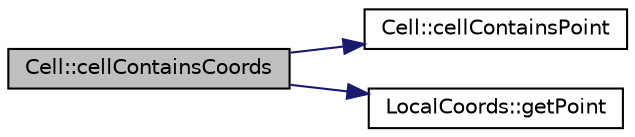digraph "Cell::cellContainsCoords"
{
  edge [fontname="Helvetica",fontsize="10",labelfontname="Helvetica",labelfontsize="10"];
  node [fontname="Helvetica",fontsize="10",shape=record];
  rankdir="LR";
  Node1 [label="Cell::cellContainsCoords",height=0.2,width=0.4,color="black", fillcolor="grey75", style="filled" fontcolor="black"];
  Node1 -> Node2 [color="midnightblue",fontsize="10",style="solid",fontname="Helvetica"];
  Node2 [label="Cell::cellContainsPoint",height=0.2,width=0.4,color="black", fillcolor="white", style="filled",URL="$classCell.html#a7ccb9a3084719a36a170bed2cd48a593",tooltip="Determines whether a Point is contained inside a Cell."];
  Node1 -> Node3 [color="midnightblue",fontsize="10",style="solid",fontname="Helvetica"];
  Node3 [label="LocalCoords::getPoint",height=0.2,width=0.4,color="black", fillcolor="white", style="filled",URL="$classLocalCoords.html#aff39b0f4a6cd5de5347ab154000d349b",tooltip="Returns a pointer to the Point containing the coordinates for this LocalCoord."];
}
